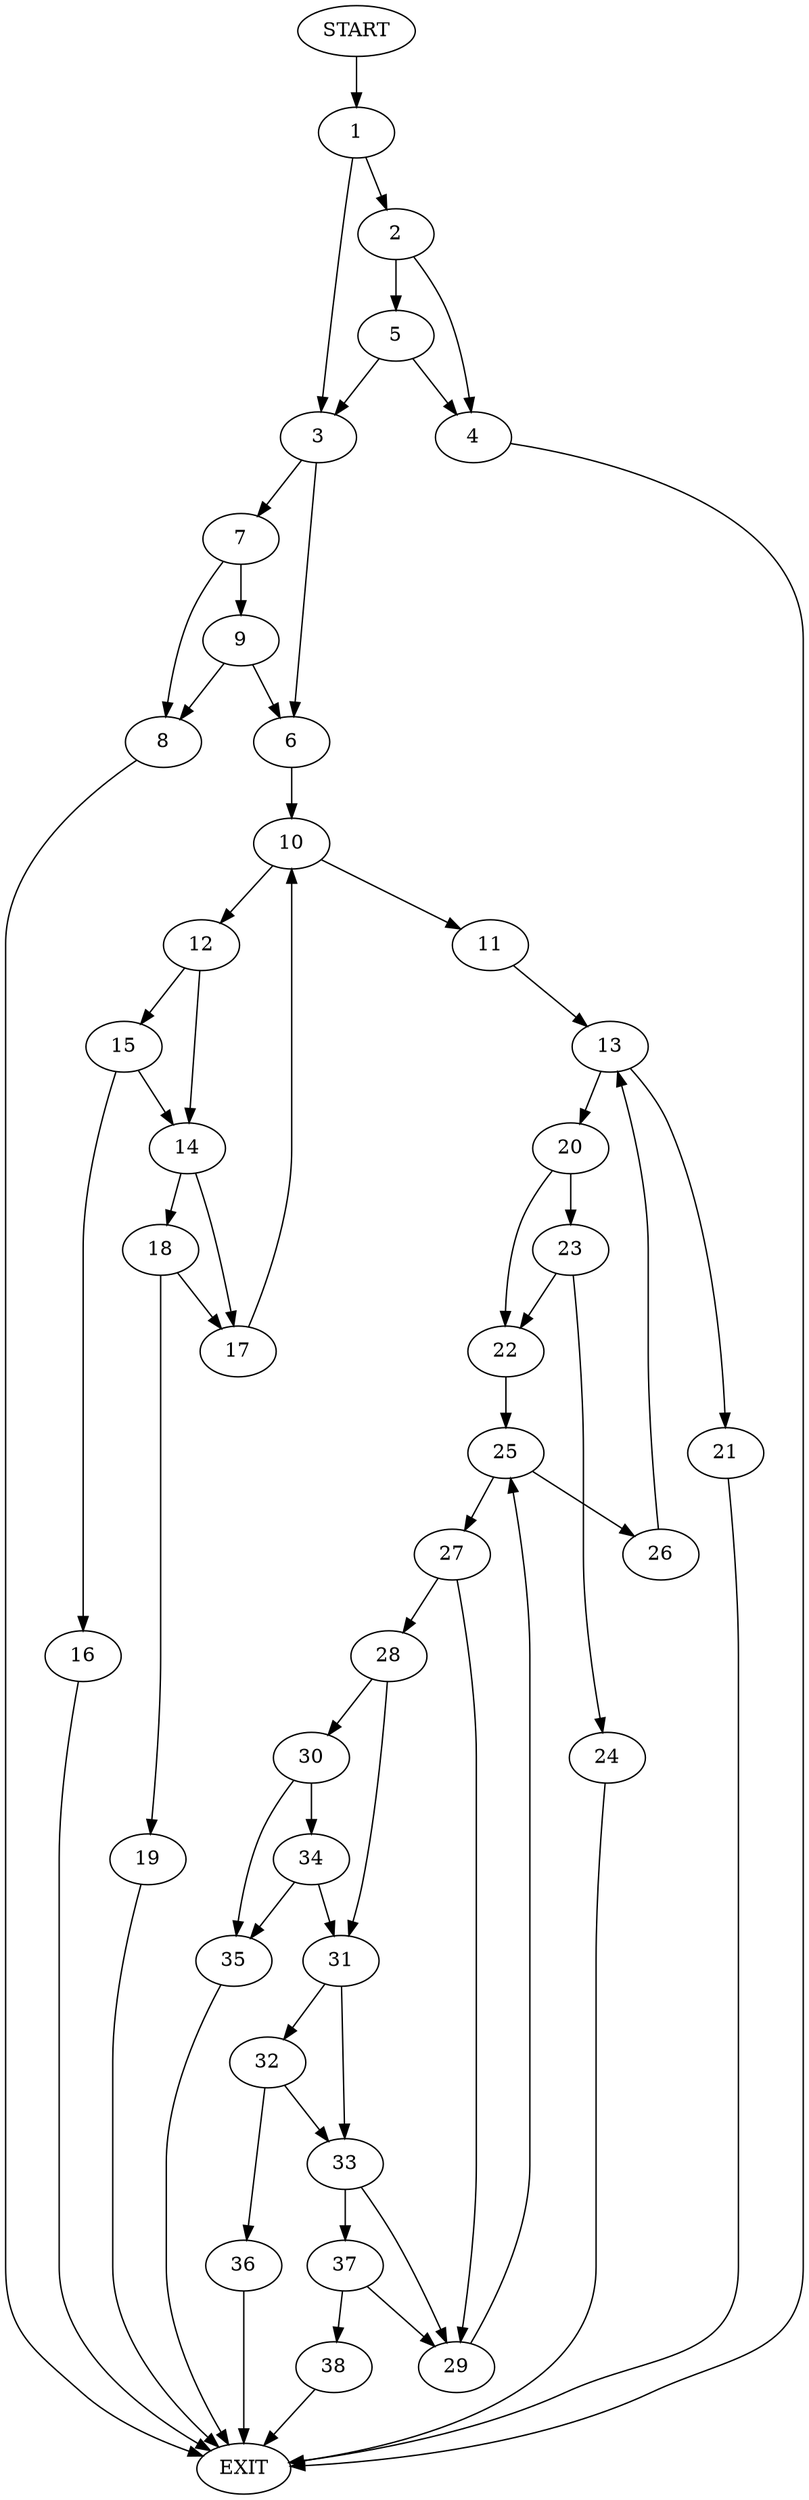 digraph {
0 [label="START"]
39 [label="EXIT"]
0 -> 1
1 -> 2
1 -> 3
2 -> 4
2 -> 5
3 -> 6
3 -> 7
4 -> 39
5 -> 4
5 -> 3
7 -> 8
7 -> 9
6 -> 10
9 -> 8
9 -> 6
8 -> 39
10 -> 11
10 -> 12
11 -> 13
12 -> 14
12 -> 15
15 -> 14
15 -> 16
14 -> 17
14 -> 18
16 -> 39
17 -> 10
18 -> 17
18 -> 19
19 -> 39
13 -> 20
13 -> 21
20 -> 22
20 -> 23
21 -> 39
23 -> 22
23 -> 24
22 -> 25
24 -> 39
25 -> 26
25 -> 27
27 -> 28
27 -> 29
26 -> 13
28 -> 30
28 -> 31
29 -> 25
31 -> 32
31 -> 33
30 -> 34
30 -> 35
34 -> 31
34 -> 35
35 -> 39
32 -> 33
32 -> 36
33 -> 37
33 -> 29
36 -> 39
37 -> 38
37 -> 29
38 -> 39
}

